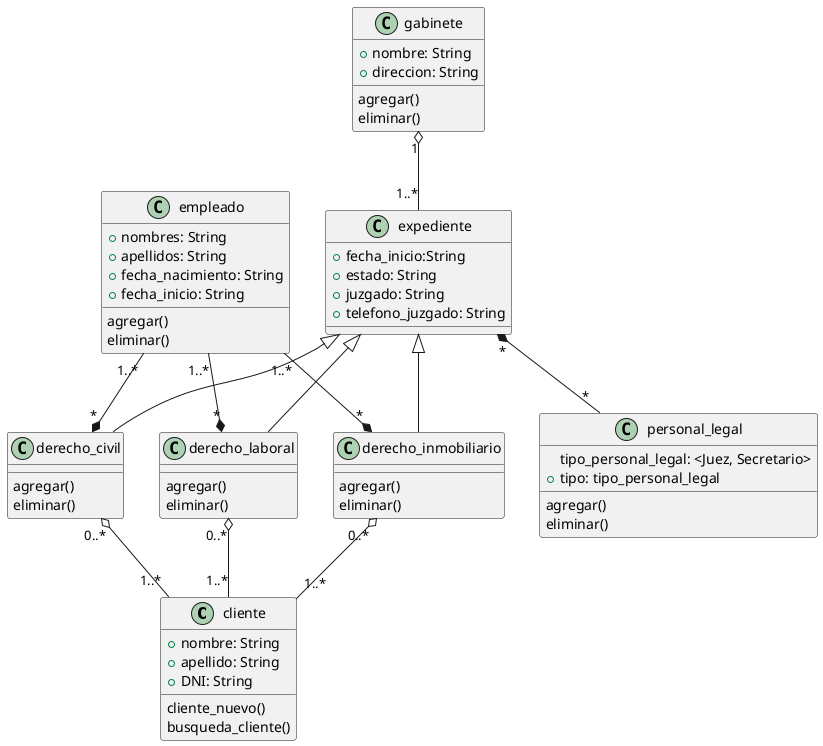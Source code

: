 @startuml

class cliente{
    + nombre: String 
    + apellido: String 
    + DNI: String 

    cliente_nuevo()
    busqueda_cliente()
}

class empleado{
    + nombres: String
    + apellidos: String
    + fecha_nacimiento: String
    + fecha_inicio: String

    agregar()
    eliminar()
}

class gabinete{
    + nombre: String
    + direccion: String

    agregar()
    eliminar()
}

class expediente{
    + fecha_inicio:String 
    + estado: String 
    + juzgado: String
    + telefono_juzgado: String
}

class personal_legal{
    tipo_personal_legal: <Juez, Secretario>
    + tipo: tipo_personal_legal
    agregar()
    eliminar()
}

class derecho_civil{
    agregar()
    eliminar()
}

class derecho_laboral{
    agregar()
    eliminar()
}

class derecho_inmobiliario{
    agregar()
    eliminar()
}

gabinete "1" o-- "1..*" expediente

expediente <|-- derecho_inmobiliario
expediente <|-- derecho_laboral
expediente <|-- derecho_civil
expediente "*" *-- "*" personal_legal

derecho_civil "0..*" o-- "1..*" cliente
derecho_inmobiliario "0..*" o-- "1..*" cliente
derecho_laboral "0..*" o-- "1..*" cliente

empleado "1..*" --* "*" derecho_laboral
empleado "1..*" --* "*" derecho_civil
empleado "1..*" --* "*" derecho_inmobiliario
@enduml